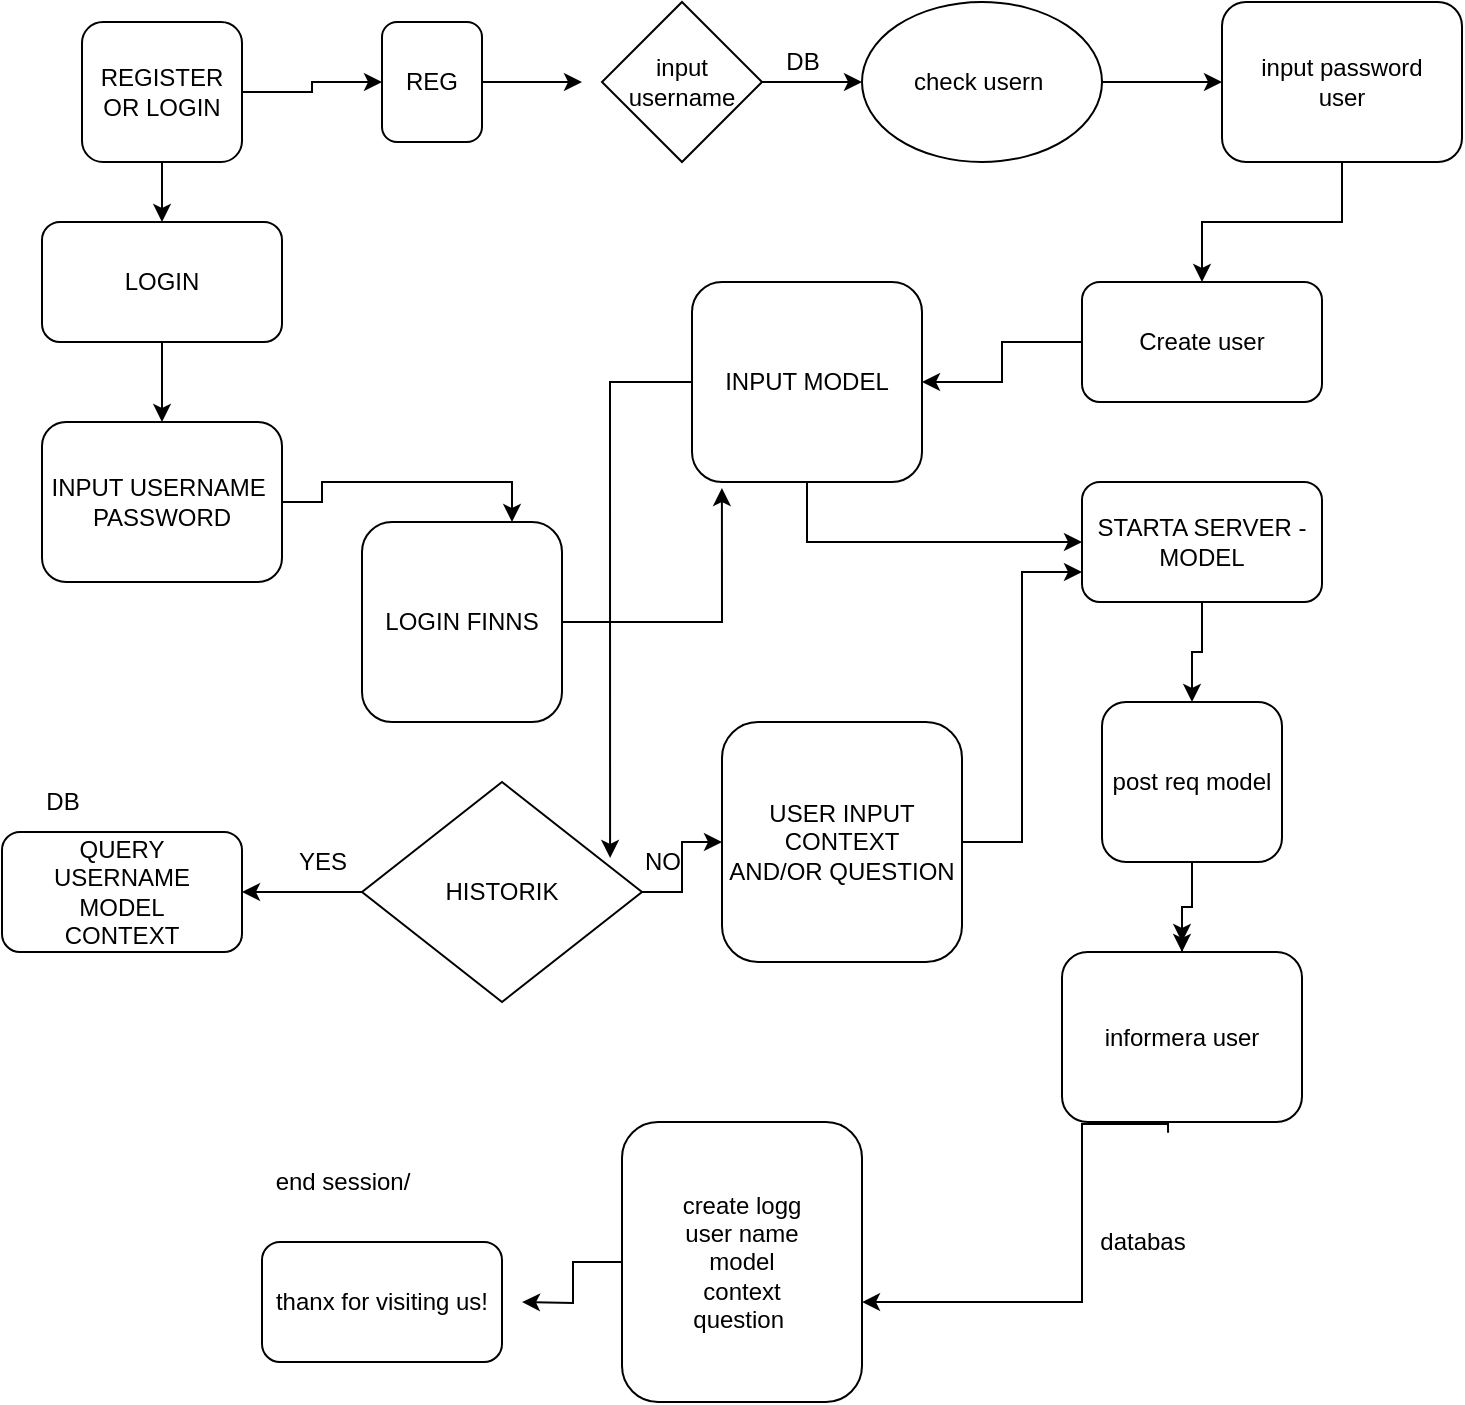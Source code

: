 <mxfile version="15.3.0" type="device"><diagram id="q5c14kGYgRo3w2V2xrSv" name="Page-1"><mxGraphModel dx="1422" dy="794" grid="1" gridSize="10" guides="1" tooltips="1" connect="1" arrows="1" fold="1" page="1" pageScale="1" pageWidth="850" pageHeight="1100" math="0" shadow="0"><root><mxCell id="0"/><mxCell id="1" parent="0"/><mxCell id="WU9tZAQX-Qh0GuTA6TJm-19" style="edgeStyle=orthogonalEdgeStyle;rounded=0;orthogonalLoop=1;jettySize=auto;html=1;" parent="1" source="WU9tZAQX-Qh0GuTA6TJm-2" edge="1"><mxGeometry relative="1" as="geometry"><mxPoint x="310" y="80" as="targetPoint"/></mxGeometry></mxCell><mxCell id="WU9tZAQX-Qh0GuTA6TJm-2" value="REG" style="rounded=1;whiteSpace=wrap;html=1;" parent="1" vertex="1"><mxGeometry x="210" y="50" width="50" height="60" as="geometry"/></mxCell><mxCell id="WU9tZAQX-Qh0GuTA6TJm-24" style="edgeStyle=orthogonalEdgeStyle;rounded=0;orthogonalLoop=1;jettySize=auto;html=1;exitX=0.5;exitY=1;exitDx=0;exitDy=0;entryX=0;entryY=0.5;entryDx=0;entryDy=0;" parent="1" source="WU9tZAQX-Qh0GuTA6TJm-3" target="WU9tZAQX-Qh0GuTA6TJm-9" edge="1"><mxGeometry relative="1" as="geometry"/></mxCell><mxCell id="WU9tZAQX-Qh0GuTA6TJm-36" style="edgeStyle=orthogonalEdgeStyle;rounded=0;orthogonalLoop=1;jettySize=auto;html=1;entryX=0.886;entryY=0.345;entryDx=0;entryDy=0;entryPerimeter=0;" parent="1" source="WU9tZAQX-Qh0GuTA6TJm-3" target="WU9tZAQX-Qh0GuTA6TJm-34" edge="1"><mxGeometry relative="1" as="geometry"/></mxCell><mxCell id="WU9tZAQX-Qh0GuTA6TJm-3" value="INPUT MODEL" style="rounded=1;whiteSpace=wrap;html=1;" parent="1" vertex="1"><mxGeometry x="365" y="180" width="115" height="100" as="geometry"/></mxCell><mxCell id="WU9tZAQX-Qh0GuTA6TJm-20" value="" style="edgeStyle=orthogonalEdgeStyle;rounded=0;orthogonalLoop=1;jettySize=auto;html=1;" parent="1" source="WU9tZAQX-Qh0GuTA6TJm-4" target="WU9tZAQX-Qh0GuTA6TJm-2" edge="1"><mxGeometry relative="1" as="geometry"/></mxCell><mxCell id="WU9tZAQX-Qh0GuTA6TJm-30" value="" style="edgeStyle=orthogonalEdgeStyle;rounded=0;orthogonalLoop=1;jettySize=auto;html=1;" parent="1" source="WU9tZAQX-Qh0GuTA6TJm-4" target="WU9tZAQX-Qh0GuTA6TJm-27" edge="1"><mxGeometry relative="1" as="geometry"/></mxCell><mxCell id="WU9tZAQX-Qh0GuTA6TJm-4" value="REGISTER OR LOGIN" style="rounded=1;whiteSpace=wrap;html=1;" parent="1" vertex="1"><mxGeometry x="60" y="50" width="80" height="70" as="geometry"/></mxCell><mxCell id="WU9tZAQX-Qh0GuTA6TJm-18" style="edgeStyle=orthogonalEdgeStyle;rounded=0;orthogonalLoop=1;jettySize=auto;html=1;" parent="1" source="WU9tZAQX-Qh0GuTA6TJm-5" target="WU9tZAQX-Qh0GuTA6TJm-6" edge="1"><mxGeometry relative="1" as="geometry"/></mxCell><mxCell id="WU9tZAQX-Qh0GuTA6TJm-5" value="input&lt;br&gt;username" style="rhombus;whiteSpace=wrap;html=1;" parent="1" vertex="1"><mxGeometry x="320" y="40" width="80" height="80" as="geometry"/></mxCell><mxCell id="WU9tZAQX-Qh0GuTA6TJm-17" style="edgeStyle=orthogonalEdgeStyle;rounded=0;orthogonalLoop=1;jettySize=auto;html=1;" parent="1" source="WU9tZAQX-Qh0GuTA6TJm-6" edge="1"><mxGeometry relative="1" as="geometry"><mxPoint x="630" y="80" as="targetPoint"/></mxGeometry></mxCell><mxCell id="WU9tZAQX-Qh0GuTA6TJm-6" value="check usern&amp;nbsp;" style="ellipse;whiteSpace=wrap;html=1;" parent="1" vertex="1"><mxGeometry x="450" y="40" width="120" height="80" as="geometry"/></mxCell><mxCell id="WU9tZAQX-Qh0GuTA6TJm-21" value="" style="edgeStyle=orthogonalEdgeStyle;rounded=0;orthogonalLoop=1;jettySize=auto;html=1;" parent="1" source="WU9tZAQX-Qh0GuTA6TJm-7" target="WU9tZAQX-Qh0GuTA6TJm-8" edge="1"><mxGeometry relative="1" as="geometry"/></mxCell><mxCell id="WU9tZAQX-Qh0GuTA6TJm-7" value="input password&lt;br&gt;user" style="rounded=1;whiteSpace=wrap;html=1;" parent="1" vertex="1"><mxGeometry x="630" y="40" width="120" height="80" as="geometry"/></mxCell><mxCell id="WU9tZAQX-Qh0GuTA6TJm-23" value="" style="edgeStyle=orthogonalEdgeStyle;rounded=0;orthogonalLoop=1;jettySize=auto;html=1;" parent="1" source="WU9tZAQX-Qh0GuTA6TJm-8" target="WU9tZAQX-Qh0GuTA6TJm-3" edge="1"><mxGeometry relative="1" as="geometry"/></mxCell><mxCell id="WU9tZAQX-Qh0GuTA6TJm-8" value="Create user" style="rounded=1;whiteSpace=wrap;html=1;" parent="1" vertex="1"><mxGeometry x="560" y="180" width="120" height="60" as="geometry"/></mxCell><mxCell id="rHgZDtDsbD0M1PdTTcaP-8" value="" style="edgeStyle=orthogonalEdgeStyle;rounded=0;orthogonalLoop=1;jettySize=auto;html=1;" edge="1" parent="1" source="WU9tZAQX-Qh0GuTA6TJm-9" target="WU9tZAQX-Qh0GuTA6TJm-10"><mxGeometry relative="1" as="geometry"/></mxCell><mxCell id="WU9tZAQX-Qh0GuTA6TJm-9" value="STARTA SERVER - MODEL" style="rounded=1;whiteSpace=wrap;html=1;" parent="1" vertex="1"><mxGeometry x="560" y="280" width="120" height="60" as="geometry"/></mxCell><mxCell id="rHgZDtDsbD0M1PdTTcaP-10" value="" style="edgeStyle=orthogonalEdgeStyle;rounded=0;orthogonalLoop=1;jettySize=auto;html=1;" edge="1" parent="1" source="WU9tZAQX-Qh0GuTA6TJm-10" target="WU9tZAQX-Qh0GuTA6TJm-11"><mxGeometry relative="1" as="geometry"/></mxCell><mxCell id="WU9tZAQX-Qh0GuTA6TJm-10" value="post req model&lt;br&gt;" style="rounded=1;whiteSpace=wrap;html=1;" parent="1" vertex="1"><mxGeometry x="570" y="390" width="90" height="80" as="geometry"/></mxCell><mxCell id="WU9tZAQX-Qh0GuTA6TJm-14" value="" style="edgeStyle=orthogonalEdgeStyle;rounded=0;orthogonalLoop=1;jettySize=auto;html=1;entryX=1;entryY=0.643;entryDx=0;entryDy=0;entryPerimeter=0;exitX=0.442;exitY=1.063;exitDx=0;exitDy=0;exitPerimeter=0;" parent="1" source="WU9tZAQX-Qh0GuTA6TJm-11" target="WU9tZAQX-Qh0GuTA6TJm-12" edge="1"><mxGeometry relative="1" as="geometry"><mxPoint x="560" y="670" as="targetPoint"/><Array as="points"><mxPoint x="560" y="601"/><mxPoint x="560" y="690"/></Array></mxGeometry></mxCell><mxCell id="rHgZDtDsbD0M1PdTTcaP-6" style="edgeStyle=orthogonalEdgeStyle;rounded=0;orthogonalLoop=1;jettySize=auto;html=1;" edge="1" parent="1" source="WU9tZAQX-Qh0GuTA6TJm-11"><mxGeometry relative="1" as="geometry"><mxPoint x="610" y="510" as="targetPoint"/></mxGeometry></mxCell><mxCell id="WU9tZAQX-Qh0GuTA6TJm-11" value="informera user&lt;br&gt;" style="rounded=1;whiteSpace=wrap;html=1;" parent="1" vertex="1"><mxGeometry x="550" y="515" width="120" height="85" as="geometry"/></mxCell><mxCell id="rHgZDtDsbD0M1PdTTcaP-15" value="" style="edgeStyle=orthogonalEdgeStyle;rounded=0;orthogonalLoop=1;jettySize=auto;html=1;" edge="1" parent="1" source="WU9tZAQX-Qh0GuTA6TJm-12"><mxGeometry relative="1" as="geometry"><mxPoint x="280" y="690" as="targetPoint"/></mxGeometry></mxCell><mxCell id="WU9tZAQX-Qh0GuTA6TJm-12" value="create logg&lt;br&gt;user name&lt;br&gt;model&lt;br&gt;context&lt;br&gt;question&amp;nbsp;&lt;br&gt;" style="rounded=1;whiteSpace=wrap;html=1;" parent="1" vertex="1"><mxGeometry x="330" y="600" width="120" height="140" as="geometry"/></mxCell><mxCell id="WU9tZAQX-Qh0GuTA6TJm-16" value="thanx for visiting us!&lt;br&gt;" style="rounded=1;whiteSpace=wrap;html=1;" parent="1" vertex="1"><mxGeometry x="150" y="660" width="120" height="60" as="geometry"/></mxCell><mxCell id="WU9tZAQX-Qh0GuTA6TJm-33" style="edgeStyle=orthogonalEdgeStyle;rounded=0;orthogonalLoop=1;jettySize=auto;html=1;entryX=0.13;entryY=1.03;entryDx=0;entryDy=0;entryPerimeter=0;" parent="1" source="WU9tZAQX-Qh0GuTA6TJm-25" target="WU9tZAQX-Qh0GuTA6TJm-3" edge="1"><mxGeometry relative="1" as="geometry"/></mxCell><mxCell id="WU9tZAQX-Qh0GuTA6TJm-25" value="LOGIN FINNS" style="rounded=1;whiteSpace=wrap;html=1;" parent="1" vertex="1"><mxGeometry x="200" y="300" width="100" height="100" as="geometry"/></mxCell><mxCell id="WU9tZAQX-Qh0GuTA6TJm-32" value="" style="edgeStyle=orthogonalEdgeStyle;rounded=0;orthogonalLoop=1;jettySize=auto;html=1;" parent="1" source="WU9tZAQX-Qh0GuTA6TJm-27" target="WU9tZAQX-Qh0GuTA6TJm-28" edge="1"><mxGeometry relative="1" as="geometry"/></mxCell><mxCell id="WU9tZAQX-Qh0GuTA6TJm-27" value="LOGIN&lt;br&gt;" style="rounded=1;whiteSpace=wrap;html=1;" parent="1" vertex="1"><mxGeometry x="40" y="150" width="120" height="60" as="geometry"/></mxCell><mxCell id="WU9tZAQX-Qh0GuTA6TJm-29" style="edgeStyle=orthogonalEdgeStyle;rounded=0;orthogonalLoop=1;jettySize=auto;html=1;entryX=0.75;entryY=0;entryDx=0;entryDy=0;" parent="1" source="WU9tZAQX-Qh0GuTA6TJm-28" target="WU9tZAQX-Qh0GuTA6TJm-25" edge="1"><mxGeometry relative="1" as="geometry"/></mxCell><mxCell id="WU9tZAQX-Qh0GuTA6TJm-28" value="INPUT USERNAME&amp;nbsp; PASSWORD" style="rounded=1;whiteSpace=wrap;html=1;" parent="1" vertex="1"><mxGeometry x="40" y="250" width="120" height="80" as="geometry"/></mxCell><mxCell id="WU9tZAQX-Qh0GuTA6TJm-38" value="" style="edgeStyle=orthogonalEdgeStyle;rounded=0;orthogonalLoop=1;jettySize=auto;html=1;" parent="1" source="WU9tZAQX-Qh0GuTA6TJm-34" target="WU9tZAQX-Qh0GuTA6TJm-37" edge="1"><mxGeometry relative="1" as="geometry"/></mxCell><mxCell id="rHgZDtDsbD0M1PdTTcaP-12" value="" style="edgeStyle=orthogonalEdgeStyle;rounded=0;orthogonalLoop=1;jettySize=auto;html=1;" edge="1" parent="1" source="WU9tZAQX-Qh0GuTA6TJm-34" target="rHgZDtDsbD0M1PdTTcaP-11"><mxGeometry relative="1" as="geometry"/></mxCell><mxCell id="WU9tZAQX-Qh0GuTA6TJm-34" value="HISTORIK" style="rhombus;whiteSpace=wrap;html=1;" parent="1" vertex="1"><mxGeometry x="200" y="430" width="140" height="110" as="geometry"/></mxCell><mxCell id="WU9tZAQX-Qh0GuTA6TJm-37" value="QUERY&lt;br&gt;USERNAME&lt;br&gt;MODEL&lt;br&gt;CONTEXT&lt;br&gt;" style="rounded=1;whiteSpace=wrap;html=1;" parent="1" vertex="1"><mxGeometry x="20" y="455" width="120" height="60" as="geometry"/></mxCell><mxCell id="WU9tZAQX-Qh0GuTA6TJm-39" value="YES" style="text;html=1;align=center;verticalAlign=middle;resizable=0;points=[];autosize=1;strokeColor=none;fillColor=none;" parent="1" vertex="1"><mxGeometry x="160" y="460" width="40" height="20" as="geometry"/></mxCell><mxCell id="rHgZDtDsbD0M1PdTTcaP-1" value="end session/" style="text;html=1;align=center;verticalAlign=middle;resizable=0;points=[];autosize=1;strokeColor=none;fillColor=none;" vertex="1" parent="1"><mxGeometry x="150" y="620" width="80" height="20" as="geometry"/></mxCell><mxCell id="rHgZDtDsbD0M1PdTTcaP-2" value="databas&lt;br&gt;" style="text;html=1;align=center;verticalAlign=middle;resizable=0;points=[];autosize=1;strokeColor=none;fillColor=none;" vertex="1" parent="1"><mxGeometry x="560" y="650" width="60" height="20" as="geometry"/></mxCell><mxCell id="rHgZDtDsbD0M1PdTTcaP-14" style="edgeStyle=orthogonalEdgeStyle;rounded=0;orthogonalLoop=1;jettySize=auto;html=1;entryX=0;entryY=0.75;entryDx=0;entryDy=0;" edge="1" parent="1" source="rHgZDtDsbD0M1PdTTcaP-11" target="WU9tZAQX-Qh0GuTA6TJm-9"><mxGeometry relative="1" as="geometry"/></mxCell><mxCell id="rHgZDtDsbD0M1PdTTcaP-11" value="USER INPUT&lt;br&gt;CONTEXT&lt;br&gt;AND/OR QUESTION" style="rounded=1;whiteSpace=wrap;html=1;" vertex="1" parent="1"><mxGeometry x="380" y="400" width="120" height="120" as="geometry"/></mxCell><mxCell id="rHgZDtDsbD0M1PdTTcaP-13" value="NO" style="text;html=1;align=center;verticalAlign=middle;resizable=0;points=[];autosize=1;strokeColor=none;fillColor=none;" vertex="1" parent="1"><mxGeometry x="335" y="460" width="30" height="20" as="geometry"/></mxCell><mxCell id="rHgZDtDsbD0M1PdTTcaP-18" value="DB" style="text;html=1;align=center;verticalAlign=middle;resizable=0;points=[];autosize=1;strokeColor=none;fillColor=none;" vertex="1" parent="1"><mxGeometry x="35" y="430" width="30" height="20" as="geometry"/></mxCell><mxCell id="rHgZDtDsbD0M1PdTTcaP-19" value="DB" style="text;html=1;align=center;verticalAlign=middle;resizable=0;points=[];autosize=1;strokeColor=none;fillColor=none;" vertex="1" parent="1"><mxGeometry x="405" y="60" width="30" height="20" as="geometry"/></mxCell></root></mxGraphModel></diagram></mxfile>